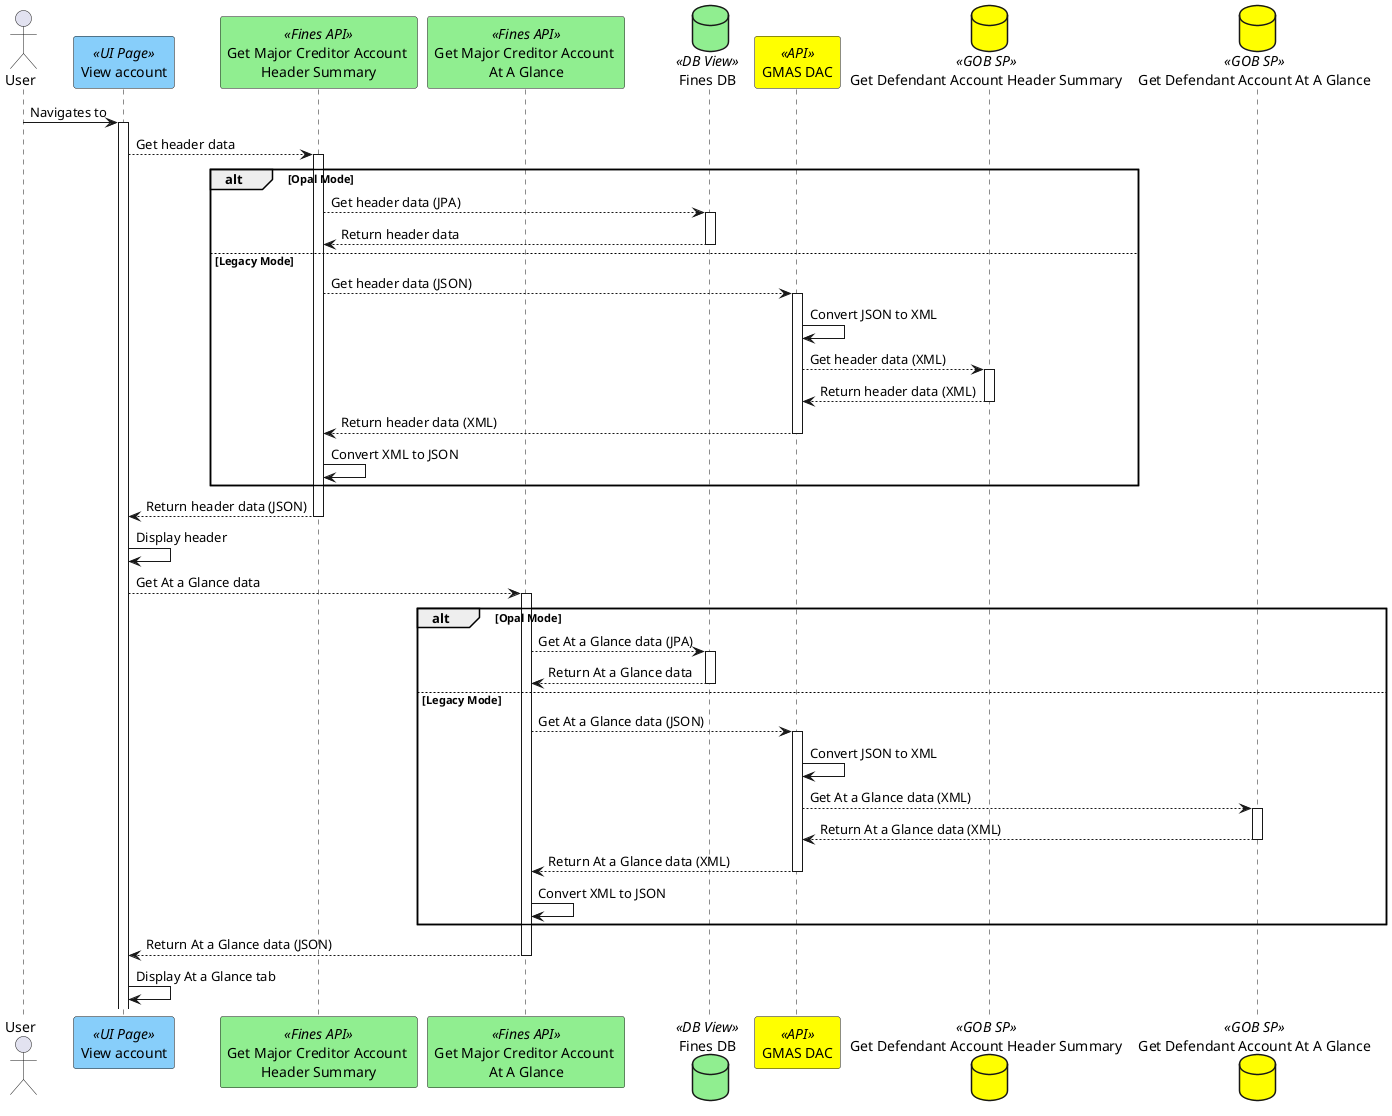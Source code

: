 @startuml
actor "User" as user
participant "View account" as viewAccount <<UI Page>> #lightskyblue
participant "Get Major Creditor Account \nHeader Summary" as getHeaderApi <<Fines API>> #lightgreen
participant "Get Major Creditor Account \nAt A Glance" as getAAGApi <<Fines API>> #lightgreen
database "Fines DB" as db <<DB View>> #lightgreen
participant "GMAS DAC" as gmasdac <<API>> #yellow
database "Get Defendant Account Header Summary" as dblegacyHS <<GOB SP>> #yellow
database "Get Defendant Account At A Glance" as dblegacyAAG <<GOB SP>> #yellow

user ->  viewAccount ++ :Navigates to
viewAccount --> getHeaderApi ++: Get header data
alt Opal Mode
getHeaderApi --> db ++ : Get header data (JPA)
db --> getHeaderApi : Return header data
deactivate db
else Legacy Mode
getHeaderApi --> gmasdac ++ : Get header data (JSON)
gmasdac -> gmasdac : Convert JSON to XML
gmasdac --> dblegacyHS ++ : Get header data (XML)
dblegacyHS --> gmasdac -- : Return header data (XML)
gmasdac --> getHeaderApi -- : Return header data (XML)
getHeaderApi -> getHeaderApi : Convert XML to JSON
end
getHeaderApi --> viewAccount : Return header data (JSON)
deactivate getHeaderApi
viewAccount -> viewAccount : Display header
viewAccount --> getAAGApi ++: Get At a Glance data
alt Opal Mode
getAAGApi --> db ++ : Get At a Glance data (JPA)
db --> getAAGApi : Return At a Glance data
deactivate db
else Legacy Mode
getAAGApi --> gmasdac ++ : Get At a Glance data (JSON)
gmasdac -> gmasdac : Convert JSON to XML
gmasdac --> dblegacyAAG ++ : Get At a Glance data (XML)
dblegacyAAG --> gmasdac -- : Return At a Glance data (XML)
gmasdac --> getAAGApi -- : Return At a Glance data (XML)
getAAGApi -> getAAGApi : Convert XML to JSON
end
getAAGApi --> viewAccount : Return At a Glance data (JSON)
deactivate getAAGApi
viewAccount -> viewAccount : Display At a Glance tab



@enduml